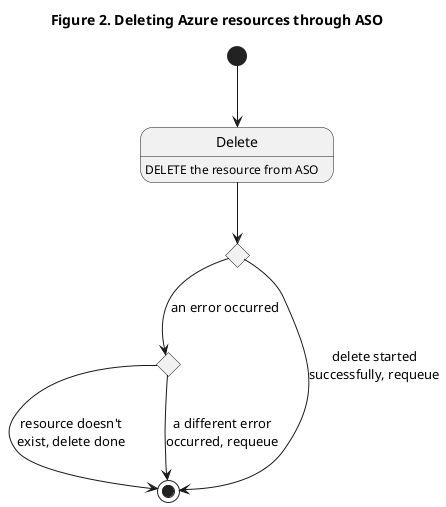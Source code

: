 @startuml
title Figure 2. Deleting Azure resources through ASO

state deleteerr <<choice>>
state resourcenotfound <<choice>>

[*]    --> Delete
Delete : DELETE the resource from ASO
Delete --> deleteerr
deleteerr --> [*] : delete started\nsuccessfully, requeue
deleteerr --> resourcenotfound : an error occurred
resourcenotfound --> [*] : resource doesn't\nexist, delete done
resourcenotfound --> [*] : a different error\noccurred, requeue

@enduml
